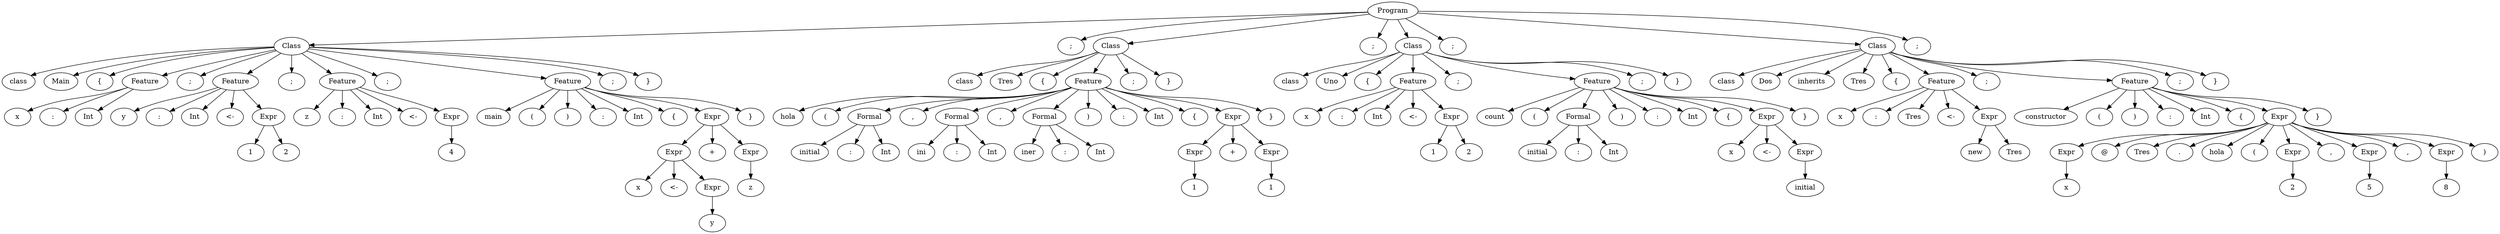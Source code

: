 digraph {
	0 [label=Program]
	0 -> 1
	1 [label=Class]
	1 -> 2
	2 [label=class]
	1 -> 3
	3 [label=Main]
	1 -> 4
	4 [label="{"]
	1 -> 5
	5 [label=Feature]
	5 -> 6
	6 [label=x]
	5 -> 7
	7 [label=":"]
	5 -> 8
	8 [label=Int]
	1 -> 9
	9 [label=";"]
	1 -> 10
	10 [label=Feature]
	10 -> 11
	11 [label=y]
	10 -> 12
	12 [label=":"]
	10 -> 13
	13 [label=Int]
	10 -> 14
	14 [label="<-"]
	10 -> 15
	15 [label=Expr]
	15 -> 16
	16 [label=1]
	15 -> 17
	17 [label=2]
	1 -> 18
	18 [label=";"]
	1 -> 19
	19 [label=Feature]
	19 -> 20
	20 [label=z]
	19 -> 21
	21 [label=":"]
	19 -> 22
	22 [label=Int]
	19 -> 23
	23 [label="<-"]
	19 -> 24
	24 [label=Expr]
	24 -> 25
	25 [label=4]
	1 -> 26
	26 [label=";"]
	1 -> 27
	27 [label=Feature]
	27 -> 28
	28 [label=main]
	27 -> 29
	29 [label="("]
	27 -> 30
	30 [label=")"]
	27 -> 31
	31 [label=":"]
	27 -> 32
	32 [label=Int]
	27 -> 33
	33 [label="{"]
	27 -> 34
	34 [label=Expr]
	34 -> 35
	35 [label=Expr]
	35 -> 36
	36 [label=x]
	35 -> 37
	37 [label="<-"]
	35 -> 38
	38 [label=Expr]
	38 -> 39
	39 [label=y]
	34 -> 40
	40 [label="+"]
	34 -> 41
	41 [label=Expr]
	41 -> 42
	42 [label=z]
	27 -> 43
	43 [label="}"]
	1 -> 44
	44 [label=";"]
	1 -> 45
	45 [label="}"]
	0 -> 46
	46 [label=";"]
	0 -> 47
	47 [label=Class]
	47 -> 48
	48 [label=class]
	47 -> 49
	49 [label=Tres]
	47 -> 50
	50 [label="{"]
	47 -> 51
	51 [label=Feature]
	51 -> 52
	52 [label=hola]
	51 -> 53
	53 [label="("]
	51 -> 54
	54 [label=Formal]
	54 -> 55
	55 [label=initial]
	54 -> 56
	56 [label=":"]
	54 -> 57
	57 [label=Int]
	51 -> 58
	58 [label=","]
	51 -> 59
	59 [label=Formal]
	59 -> 60
	60 [label=ini]
	59 -> 61
	61 [label=":"]
	59 -> 62
	62 [label=Int]
	51 -> 63
	63 [label=","]
	51 -> 64
	64 [label=Formal]
	64 -> 65
	65 [label=iner]
	64 -> 66
	66 [label=":"]
	64 -> 67
	67 [label=Int]
	51 -> 68
	68 [label=")"]
	51 -> 69
	69 [label=":"]
	51 -> 70
	70 [label=Int]
	51 -> 71
	71 [label="{"]
	51 -> 72
	72 [label=Expr]
	72 -> 73
	73 [label=Expr]
	73 -> 74
	74 [label=1]
	72 -> 75
	75 [label="+"]
	72 -> 76
	76 [label=Expr]
	76 -> 77
	77 [label=1]
	51 -> 78
	78 [label="}"]
	47 -> 79
	79 [label=";"]
	47 -> 80
	80 [label="}"]
	0 -> 81
	81 [label=";"]
	0 -> 82
	82 [label=Class]
	82 -> 83
	83 [label=class]
	82 -> 84
	84 [label=Uno]
	82 -> 85
	85 [label="{"]
	82 -> 86
	86 [label=Feature]
	86 -> 87
	87 [label=x]
	86 -> 88
	88 [label=":"]
	86 -> 89
	89 [label=Int]
	86 -> 90
	90 [label="<-"]
	86 -> 91
	91 [label=Expr]
	91 -> 92
	92 [label=1]
	91 -> 93
	93 [label=2]
	82 -> 94
	94 [label=";"]
	82 -> 95
	95 [label=Feature]
	95 -> 96
	96 [label=count]
	95 -> 97
	97 [label="("]
	95 -> 98
	98 [label=Formal]
	98 -> 99
	99 [label=initial]
	98 -> 100
	100 [label=":"]
	98 -> 101
	101 [label=Int]
	95 -> 102
	102 [label=")"]
	95 -> 103
	103 [label=":"]
	95 -> 104
	104 [label=Int]
	95 -> 105
	105 [label="{"]
	95 -> 106
	106 [label=Expr]
	106 -> 107
	107 [label=x]
	106 -> 108
	108 [label="<-"]
	106 -> 109
	109 [label=Expr]
	109 -> 110
	110 [label=initial]
	95 -> 111
	111 [label="}"]
	82 -> 112
	112 [label=";"]
	82 -> 113
	113 [label="}"]
	0 -> 114
	114 [label=";"]
	0 -> 115
	115 [label=Class]
	115 -> 116
	116 [label=class]
	115 -> 117
	117 [label=Dos]
	115 -> 118
	118 [label=inherits]
	115 -> 119
	119 [label=Tres]
	115 -> 120
	120 [label="{"]
	115 -> 121
	121 [label=Feature]
	121 -> 122
	122 [label=x]
	121 -> 123
	123 [label=":"]
	121 -> 124
	124 [label=Tres]
	121 -> 125
	125 [label="<-"]
	121 -> 126
	126 [label=Expr]
	126 -> 127
	127 [label=new]
	126 -> 128
	128 [label=Tres]
	115 -> 129
	129 [label=";"]
	115 -> 130
	130 [label=Feature]
	130 -> 131
	131 [label=constructor]
	130 -> 132
	132 [label="("]
	130 -> 133
	133 [label=")"]
	130 -> 134
	134 [label=":"]
	130 -> 135
	135 [label=Int]
	130 -> 136
	136 [label="{"]
	130 -> 137
	137 [label=Expr]
	137 -> 138
	138 [label=Expr]
	138 -> 139
	139 [label=x]
	137 -> 140
	140 [label="@"]
	137 -> 141
	141 [label=Tres]
	137 -> 142
	142 [label="."]
	137 -> 143
	143 [label=hola]
	137 -> 144
	144 [label="("]
	137 -> 145
	145 [label=Expr]
	145 -> 146
	146 [label=2]
	137 -> 147
	147 [label=","]
	137 -> 148
	148 [label=Expr]
	148 -> 149
	149 [label=5]
	137 -> 150
	150 [label=","]
	137 -> 151
	151 [label=Expr]
	151 -> 152
	152 [label=8]
	137 -> 153
	153 [label=")"]
	130 -> 154
	154 [label="}"]
	115 -> 155
	155 [label=";"]
	115 -> 156
	156 [label="}"]
	0 -> 157
	157 [label=";"]
}
